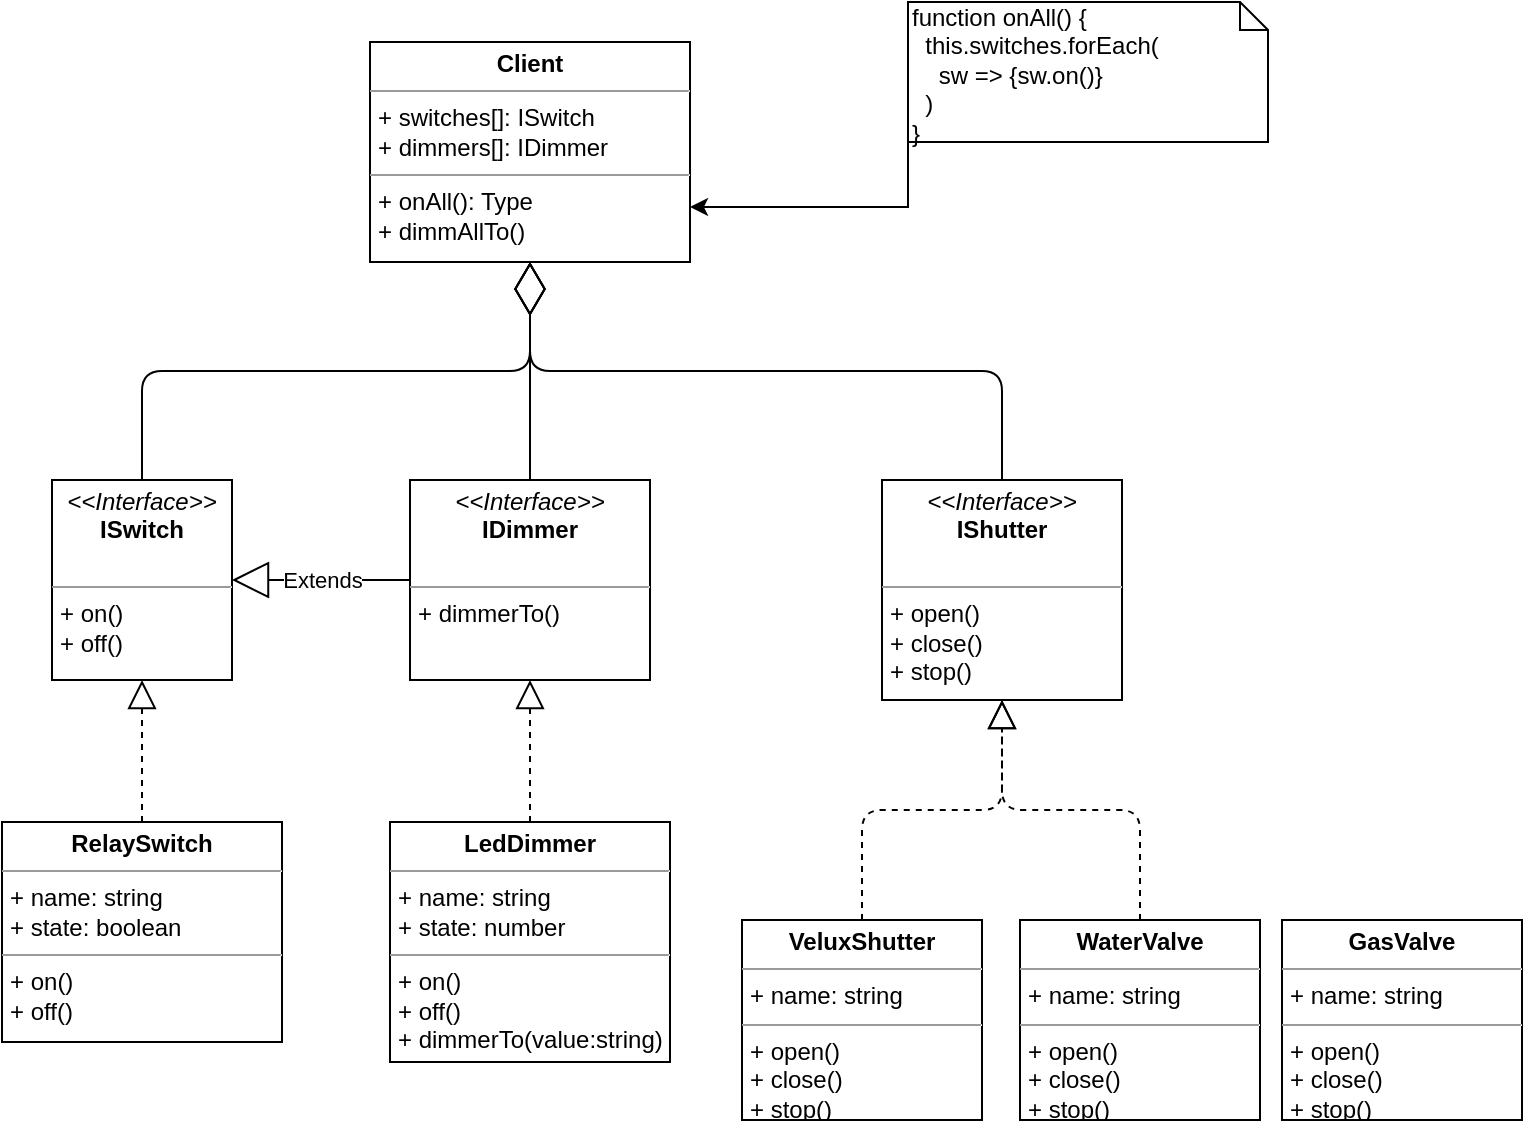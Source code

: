 <mxfile version="13.6.5">
    <diagram id="sCS4iFaczRVLBGBA1kEu" name="Page-1">
        <mxGraphModel dx="1029" dy="500" grid="1" gridSize="10" guides="1" tooltips="1" connect="1" arrows="1" fold="1" page="1" pageScale="1" pageWidth="827" pageHeight="1169" math="0" shadow="0">
            <root>
                <mxCell id="0"/>
                <mxCell id="1" parent="0"/>
                <mxCell id="2" value="&lt;p style=&quot;margin: 0px ; margin-top: 4px ; text-align: center&quot;&gt;&lt;b&gt;RelaySwitch&lt;/b&gt;&lt;/p&gt;&lt;hr size=&quot;1&quot;&gt;&lt;p style=&quot;margin: 0px ; margin-left: 4px&quot;&gt;+ name: string&lt;/p&gt;&lt;p style=&quot;margin: 0px ; margin-left: 4px&quot;&gt;+ state: boolean&lt;/p&gt;&lt;hr size=&quot;1&quot;&gt;&lt;p style=&quot;margin: 0px ; margin-left: 4px&quot;&gt;+ on()&lt;/p&gt;&lt;p style=&quot;margin: 0px ; margin-left: 4px&quot;&gt;+ off()&lt;/p&gt;" style="verticalAlign=top;align=left;overflow=fill;fontSize=12;fontFamily=Helvetica;html=1;shadow=0;" parent="1" vertex="1">
                    <mxGeometry x="60" y="820" width="140" height="110" as="geometry"/>
                </mxCell>
                <mxCell id="7" value="&lt;p style=&quot;margin: 0px ; margin-top: 4px ; text-align: center&quot;&gt;&lt;b&gt;LedDimmer&lt;/b&gt;&lt;/p&gt;&lt;hr size=&quot;1&quot;&gt;&lt;p style=&quot;margin: 0px 0px 0px 4px&quot;&gt;+ name: string&lt;/p&gt;&lt;p style=&quot;margin: 0px 0px 0px 4px&quot;&gt;+ state: number&lt;/p&gt;&lt;hr size=&quot;1&quot;&gt;&lt;p style=&quot;margin: 0px 0px 0px 4px&quot;&gt;+ on()&lt;/p&gt;&lt;p style=&quot;margin: 0px 0px 0px 4px&quot;&gt;+ off()&lt;/p&gt;&lt;p style=&quot;margin: 0px 0px 0px 4px&quot;&gt;+ dimmerTo(value:string)&lt;br&gt;&lt;/p&gt;" style="verticalAlign=top;align=left;overflow=fill;fontSize=12;fontFamily=Helvetica;html=1;shadow=0;" parent="1" vertex="1">
                    <mxGeometry x="254" y="820" width="140" height="120" as="geometry"/>
                </mxCell>
                <mxCell id="8" value="&lt;p style=&quot;margin: 0px ; margin-top: 4px ; text-align: center&quot;&gt;&lt;b&gt;VeluxShutter&lt;/b&gt;&lt;/p&gt;&lt;hr size=&quot;1&quot;&gt;&lt;p style=&quot;margin: 0px ; margin-left: 4px&quot;&gt;+ name: string&lt;br&gt;&lt;/p&gt;&lt;hr size=&quot;1&quot;&gt;&lt;p style=&quot;margin: 0px 0px 0px 4px&quot;&gt;+ open()&lt;/p&gt;&lt;p style=&quot;margin: 0px 0px 0px 4px&quot;&gt;+ close()&lt;br&gt;&lt;/p&gt;&lt;p style=&quot;margin: 0px 0px 0px 4px&quot;&gt;+ stop()&lt;/p&gt;" style="verticalAlign=top;align=left;overflow=fill;fontSize=12;fontFamily=Helvetica;html=1;shadow=0;" parent="1" vertex="1">
                    <mxGeometry x="430" y="869" width="120" height="100" as="geometry"/>
                </mxCell>
                <mxCell id="9" value="&lt;p style=&quot;margin: 0px ; margin-top: 4px ; text-align: center&quot;&gt;&lt;i&gt;&amp;lt;&amp;lt;Interface&amp;gt;&amp;gt;&lt;/i&gt;&lt;br&gt;&lt;b&gt;ISwitch&lt;/b&gt;&lt;/p&gt;&lt;p style=&quot;margin: 0px ; margin-left: 4px&quot;&gt;&lt;br&gt;&lt;/p&gt;&lt;hr size=&quot;1&quot;&gt;&lt;p style=&quot;margin: 0px ; margin-left: 4px&quot;&gt;+ on()&lt;br&gt;+ off()&lt;/p&gt;" style="verticalAlign=top;align=left;overflow=fill;fontSize=12;fontFamily=Helvetica;html=1;shadow=0;" parent="1" vertex="1">
                    <mxGeometry x="85" y="649" width="90" height="100" as="geometry"/>
                </mxCell>
                <mxCell id="13" value="" style="endArrow=block;dashed=1;endFill=0;endSize=12;html=1;edgeStyle=orthogonalEdgeStyle;exitX=0.5;exitY=0;exitDx=0;exitDy=0;entryX=0.5;entryY=1;entryDx=0;entryDy=0;" parent="1" source="2" target="9" edge="1">
                    <mxGeometry width="160" relative="1" as="geometry">
                        <mxPoint x="80" y="760" as="sourcePoint"/>
                        <mxPoint x="110" y="720" as="targetPoint"/>
                    </mxGeometry>
                </mxCell>
                <mxCell id="17" value="&lt;p style=&quot;margin: 0px ; margin-top: 4px ; text-align: center&quot;&gt;&lt;i&gt;&amp;lt;&amp;lt;Interface&amp;gt;&amp;gt;&lt;/i&gt;&lt;br&gt;&lt;b&gt;IDimmer&lt;/b&gt;&lt;/p&gt;&lt;p style=&quot;margin: 0px ; margin-left: 4px&quot;&gt;&lt;br&gt;&lt;/p&gt;&lt;hr size=&quot;1&quot;&gt;&lt;p style=&quot;margin: 0px ; margin-left: 4px&quot;&gt;+ dimmerTo()&lt;/p&gt;" style="verticalAlign=top;align=left;overflow=fill;fontSize=12;fontFamily=Helvetica;html=1;shadow=0;" parent="1" vertex="1">
                    <mxGeometry x="264" y="649" width="120" height="100" as="geometry"/>
                </mxCell>
                <mxCell id="18" value="" style="endArrow=block;dashed=1;endFill=0;endSize=12;html=1;entryX=0.5;entryY=1;entryDx=0;entryDy=0;exitX=0.5;exitY=0;exitDx=0;exitDy=0;" parent="1" source="7" target="17" edge="1">
                    <mxGeometry width="160" relative="1" as="geometry">
                        <mxPoint x="414" y="750" as="sourcePoint"/>
                        <mxPoint x="514" y="740" as="targetPoint"/>
                    </mxGeometry>
                </mxCell>
                <mxCell id="20" value="&lt;p style=&quot;margin: 0px ; margin-top: 4px ; text-align: center&quot;&gt;&lt;b&gt;Client&lt;/b&gt;&lt;/p&gt;&lt;hr size=&quot;1&quot;&gt;&lt;p style=&quot;margin: 0px ; margin-left: 4px&quot;&gt;+ switches[]: ISwitch&lt;/p&gt;&lt;p style=&quot;margin: 0px ; margin-left: 4px&quot;&gt;+ dimmers[]: IDimmer&lt;/p&gt;&lt;hr size=&quot;1&quot;&gt;&lt;p style=&quot;margin: 0px ; margin-left: 4px&quot;&gt;+ onAll(): Type&lt;/p&gt;&lt;p style=&quot;margin: 0px ; margin-left: 4px&quot;&gt;+ dimmAllTo()&lt;/p&gt;" style="verticalAlign=top;align=left;overflow=fill;fontSize=12;fontFamily=Helvetica;html=1;shadow=0;" parent="1" vertex="1">
                    <mxGeometry x="244" y="430" width="160" height="110" as="geometry"/>
                </mxCell>
                <mxCell id="22" style="edgeStyle=orthogonalEdgeStyle;rounded=0;orthogonalLoop=1;jettySize=auto;html=1;exitX=0;exitY=1;exitDx=0;exitDy=0;exitPerimeter=0;entryX=1;entryY=0.75;entryDx=0;entryDy=0;" parent="1" source="21" target="20" edge="1">
                    <mxGeometry relative="1" as="geometry">
                        <mxPoint x="493" y="530" as="targetPoint"/>
                    </mxGeometry>
                </mxCell>
                <mxCell id="21" value="function onAll() {&lt;br&gt;&amp;nbsp; this.switches.forEach(&lt;br&gt;&amp;nbsp; &amp;nbsp; sw =&amp;gt; {sw.on()}&lt;br&gt;&amp;nbsp; )&lt;br&gt;}" style="shape=note;whiteSpace=wrap;html=1;size=14;verticalAlign=top;align=left;spacingTop=-6;shadow=0;" parent="1" vertex="1">
                    <mxGeometry x="513" y="410" width="180" height="70" as="geometry"/>
                </mxCell>
                <mxCell id="25" value="Extends" style="endArrow=block;endSize=16;endFill=0;html=1;entryX=1;entryY=0.5;entryDx=0;entryDy=0;exitX=0;exitY=0.5;exitDx=0;exitDy=0;edgeStyle=orthogonalEdgeStyle;" parent="1" source="17" target="9" edge="1">
                    <mxGeometry width="160" relative="1" as="geometry">
                        <mxPoint x="240" y="720" as="sourcePoint"/>
                        <mxPoint x="400" y="720" as="targetPoint"/>
                    </mxGeometry>
                </mxCell>
                <mxCell id="29" value="" style="endArrow=diamondThin;endFill=0;endSize=24;html=1;exitX=0.5;exitY=0;exitDx=0;exitDy=0;edgeStyle=orthogonalEdgeStyle;" edge="1" parent="1" source="9" target="20">
                    <mxGeometry width="160" relative="1" as="geometry">
                        <mxPoint x="420" y="550" as="sourcePoint"/>
                        <mxPoint x="580" y="550" as="targetPoint"/>
                    </mxGeometry>
                </mxCell>
                <mxCell id="30" value="" style="endArrow=diamondThin;endFill=0;endSize=24;html=1;exitX=0.5;exitY=0;exitDx=0;exitDy=0;entryX=0.5;entryY=1;entryDx=0;entryDy=0;edgeStyle=orthogonalEdgeStyle;" edge="1" parent="1" source="17" target="20">
                    <mxGeometry width="160" relative="1" as="geometry">
                        <mxPoint x="420" y="550" as="sourcePoint"/>
                        <mxPoint x="580" y="550" as="targetPoint"/>
                    </mxGeometry>
                </mxCell>
                <mxCell id="31" value="&lt;p style=&quot;margin: 0px ; margin-top: 4px ; text-align: center&quot;&gt;&lt;i&gt;&amp;lt;&amp;lt;Interface&amp;gt;&amp;gt;&lt;/i&gt;&lt;br&gt;&lt;b&gt;IShutter&lt;/b&gt;&lt;/p&gt;&lt;p style=&quot;margin: 0px ; margin-left: 4px&quot;&gt;&lt;br&gt;&lt;/p&gt;&lt;hr size=&quot;1&quot;&gt;&lt;p style=&quot;margin: 0px ; margin-left: 4px&quot;&gt;+ open()&lt;/p&gt;&lt;p style=&quot;margin: 0px ; margin-left: 4px&quot;&gt;+ close()&lt;br&gt;&lt;/p&gt;&lt;p style=&quot;margin: 0px ; margin-left: 4px&quot;&gt;+ stop()&lt;br&gt;&lt;/p&gt;" style="verticalAlign=top;align=left;overflow=fill;fontSize=12;fontFamily=Helvetica;html=1;shadow=0;" vertex="1" parent="1">
                    <mxGeometry x="500" y="649" width="120" height="110" as="geometry"/>
                </mxCell>
                <mxCell id="34" value="" style="endArrow=block;dashed=1;endFill=0;endSize=12;html=1;exitX=0.5;exitY=0;exitDx=0;exitDy=0;entryX=0.5;entryY=1;entryDx=0;entryDy=0;edgeStyle=orthogonalEdgeStyle;elbow=vertical;" edge="1" parent="1" source="8" target="31">
                    <mxGeometry width="160" relative="1" as="geometry">
                        <mxPoint x="350" y="749" as="sourcePoint"/>
                        <mxPoint x="510" y="749" as="targetPoint"/>
                    </mxGeometry>
                </mxCell>
                <mxCell id="35" value="" style="endArrow=diamondThin;endFill=0;endSize=24;html=1;entryX=0.5;entryY=1;entryDx=0;entryDy=0;exitX=0.5;exitY=0;exitDx=0;exitDy=0;edgeStyle=orthogonalEdgeStyle;" edge="1" parent="1" source="31" target="20">
                    <mxGeometry width="160" relative="1" as="geometry">
                        <mxPoint x="420" y="550" as="sourcePoint"/>
                        <mxPoint x="580" y="550" as="targetPoint"/>
                    </mxGeometry>
                </mxCell>
                <mxCell id="36" value="&lt;p style=&quot;margin: 0px ; margin-top: 4px ; text-align: center&quot;&gt;&lt;b&gt;WaterValve&lt;/b&gt;&lt;/p&gt;&lt;hr size=&quot;1&quot;&gt;&lt;p style=&quot;margin: 0px ; margin-left: 4px&quot;&gt;+ name: string&lt;br&gt;&lt;/p&gt;&lt;hr size=&quot;1&quot;&gt;&lt;p style=&quot;margin: 0px 0px 0px 4px&quot;&gt;+ open()&lt;/p&gt;&lt;p style=&quot;margin: 0px 0px 0px 4px&quot;&gt;+ close()&lt;br&gt;&lt;/p&gt;&lt;p style=&quot;margin: 0px 0px 0px 4px&quot;&gt;+ stop()&lt;/p&gt;" style="verticalAlign=top;align=left;overflow=fill;fontSize=12;fontFamily=Helvetica;html=1;shadow=0;" vertex="1" parent="1">
                    <mxGeometry x="569" y="869" width="120" height="100" as="geometry"/>
                </mxCell>
                <mxCell id="37" value="" style="endArrow=block;dashed=1;endFill=0;endSize=12;html=1;entryX=0.5;entryY=1;entryDx=0;entryDy=0;exitX=0.5;exitY=0;exitDx=0;exitDy=0;edgeStyle=orthogonalEdgeStyle;" edge="1" parent="1" source="36" target="31">
                    <mxGeometry width="160" relative="1" as="geometry">
                        <mxPoint x="350" y="819" as="sourcePoint"/>
                        <mxPoint x="510" y="819" as="targetPoint"/>
                    </mxGeometry>
                </mxCell>
                <mxCell id="38" value="&lt;p style=&quot;margin: 0px ; margin-top: 4px ; text-align: center&quot;&gt;&lt;b&gt;GasValve&lt;/b&gt;&lt;/p&gt;&lt;hr size=&quot;1&quot;&gt;&lt;p style=&quot;margin: 0px ; margin-left: 4px&quot;&gt;+ name: string&lt;br&gt;&lt;/p&gt;&lt;hr size=&quot;1&quot;&gt;&lt;p style=&quot;margin: 0px 0px 0px 4px&quot;&gt;+ open()&lt;/p&gt;&lt;p style=&quot;margin: 0px 0px 0px 4px&quot;&gt;+ close()&lt;br&gt;&lt;/p&gt;&lt;p style=&quot;margin: 0px 0px 0px 4px&quot;&gt;+ stop()&lt;/p&gt;" style="verticalAlign=top;align=left;overflow=fill;fontSize=12;fontFamily=Helvetica;html=1;shadow=0;" vertex="1" parent="1">
                    <mxGeometry x="700" y="869" width="120" height="100" as="geometry"/>
                </mxCell>
            </root>
        </mxGraphModel>
    </diagram>
</mxfile>